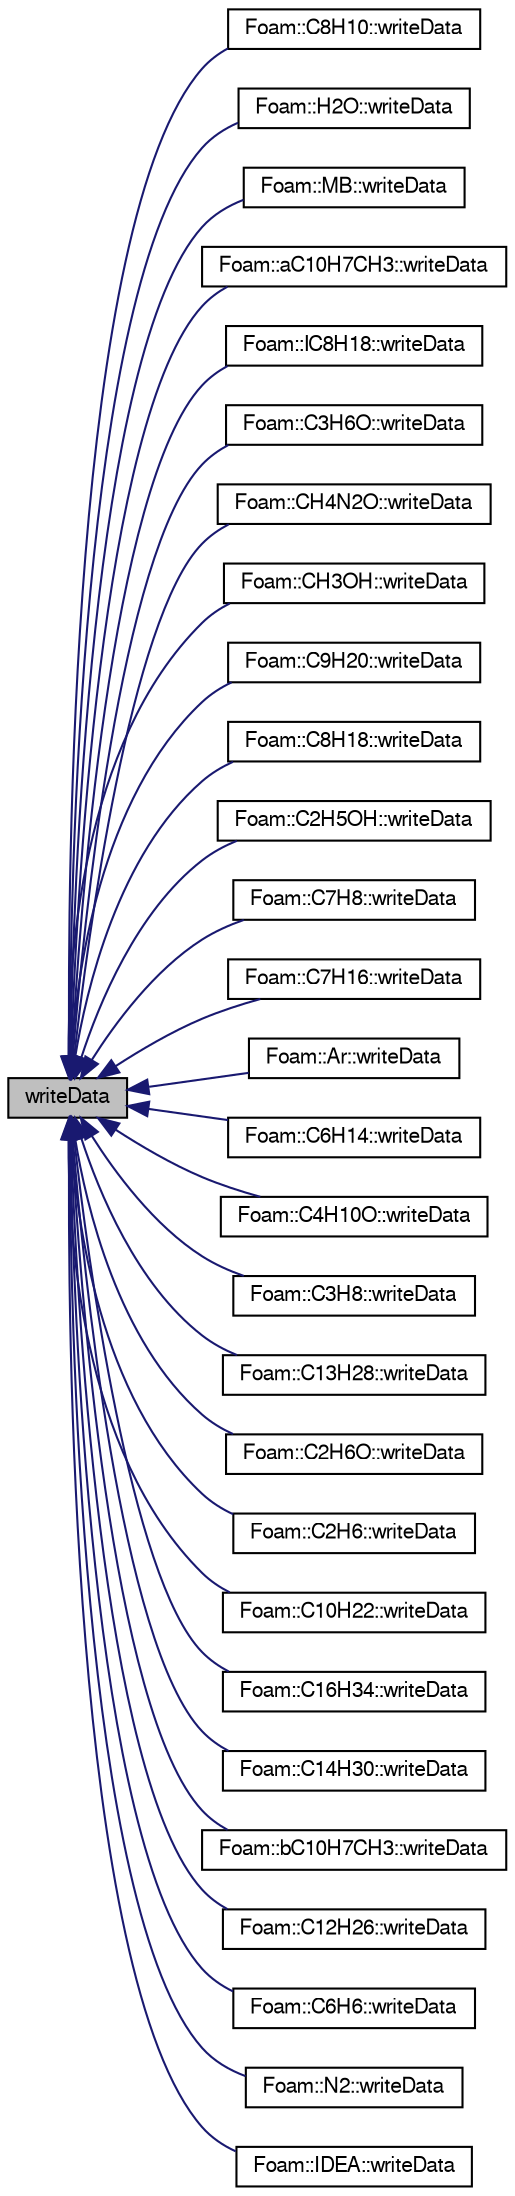digraph "writeData"
{
  bgcolor="transparent";
  edge [fontname="FreeSans",fontsize="10",labelfontname="FreeSans",labelfontsize="10"];
  node [fontname="FreeSans",fontsize="10",shape=record];
  rankdir="LR";
  Node69 [label="writeData",height=0.2,width=0.4,color="black", fillcolor="grey75", style="filled", fontcolor="black"];
  Node69 -> Node70 [dir="back",color="midnightblue",fontsize="10",style="solid",fontname="FreeSans"];
  Node70 [label="Foam::C8H10::writeData",height=0.2,width=0.4,color="black",URL="$a29918.html#a4a9a5e81ef203c89a365d47f0acc39b9",tooltip="Write the function coefficients. "];
  Node69 -> Node71 [dir="back",color="midnightblue",fontsize="10",style="solid",fontname="FreeSans"];
  Node71 [label="Foam::H2O::writeData",height=0.2,width=0.4,color="black",URL="$a29938.html#a4a9a5e81ef203c89a365d47f0acc39b9",tooltip="Write the function coefficients. "];
  Node69 -> Node72 [dir="back",color="midnightblue",fontsize="10",style="solid",fontname="FreeSans"];
  Node72 [label="Foam::MB::writeData",height=0.2,width=0.4,color="black",URL="$a29958.html#a4a9a5e81ef203c89a365d47f0acc39b9",tooltip="Write the function coefficients. "];
  Node69 -> Node73 [dir="back",color="midnightblue",fontsize="10",style="solid",fontname="FreeSans"];
  Node73 [label="Foam::aC10H7CH3::writeData",height=0.2,width=0.4,color="black",URL="$a29846.html#a4a9a5e81ef203c89a365d47f0acc39b9",tooltip="Write the function coefficients. "];
  Node69 -> Node74 [dir="back",color="midnightblue",fontsize="10",style="solid",fontname="FreeSans"];
  Node74 [label="Foam::IC8H18::writeData",height=0.2,width=0.4,color="black",URL="$a29946.html#a4a9a5e81ef203c89a365d47f0acc39b9",tooltip="Write the function coefficients. "];
  Node69 -> Node75 [dir="back",color="midnightblue",fontsize="10",style="solid",fontname="FreeSans"];
  Node75 [label="Foam::C3H6O::writeData",height=0.2,width=0.4,color="black",URL="$a29890.html#a4a9a5e81ef203c89a365d47f0acc39b9",tooltip="Write the function coefficients. "];
  Node69 -> Node76 [dir="back",color="midnightblue",fontsize="10",style="solid",fontname="FreeSans"];
  Node76 [label="Foam::CH4N2O::writeData",height=0.2,width=0.4,color="black",URL="$a29934.html#a4a9a5e81ef203c89a365d47f0acc39b9",tooltip="Write the function coefficients. "];
  Node69 -> Node77 [dir="back",color="midnightblue",fontsize="10",style="solid",fontname="FreeSans"];
  Node77 [label="Foam::CH3OH::writeData",height=0.2,width=0.4,color="black",URL="$a29930.html#a4a9a5e81ef203c89a365d47f0acc39b9",tooltip="Write the function coefficients. "];
  Node69 -> Node78 [dir="back",color="midnightblue",fontsize="10",style="solid",fontname="FreeSans"];
  Node78 [label="Foam::C9H20::writeData",height=0.2,width=0.4,color="black",URL="$a29926.html#a4a9a5e81ef203c89a365d47f0acc39b9",tooltip="Write the function coefficients. "];
  Node69 -> Node79 [dir="back",color="midnightblue",fontsize="10",style="solid",fontname="FreeSans"];
  Node79 [label="Foam::C8H18::writeData",height=0.2,width=0.4,color="black",URL="$a29922.html#a4a9a5e81ef203c89a365d47f0acc39b9",tooltip="Write the function coefficients. "];
  Node69 -> Node80 [dir="back",color="midnightblue",fontsize="10",style="solid",fontname="FreeSans"];
  Node80 [label="Foam::C2H5OH::writeData",height=0.2,width=0.4,color="black",URL="$a29878.html#a4a9a5e81ef203c89a365d47f0acc39b9",tooltip="Write the function coefficients. "];
  Node69 -> Node81 [dir="back",color="midnightblue",fontsize="10",style="solid",fontname="FreeSans"];
  Node81 [label="Foam::C7H8::writeData",height=0.2,width=0.4,color="black",URL="$a29914.html#a4a9a5e81ef203c89a365d47f0acc39b9",tooltip="Write the function coefficients. "];
  Node69 -> Node82 [dir="back",color="midnightblue",fontsize="10",style="solid",fontname="FreeSans"];
  Node82 [label="Foam::C7H16::writeData",height=0.2,width=0.4,color="black",URL="$a29910.html#a4a9a5e81ef203c89a365d47f0acc39b9",tooltip="Write the function coefficients. "];
  Node69 -> Node83 [dir="back",color="midnightblue",fontsize="10",style="solid",fontname="FreeSans"];
  Node83 [label="Foam::Ar::writeData",height=0.2,width=0.4,color="black",URL="$a29850.html#a4a9a5e81ef203c89a365d47f0acc39b9",tooltip="Write the function coefficients. "];
  Node69 -> Node84 [dir="back",color="midnightblue",fontsize="10",style="solid",fontname="FreeSans"];
  Node84 [label="Foam::C6H14::writeData",height=0.2,width=0.4,color="black",URL="$a29902.html#a4a9a5e81ef203c89a365d47f0acc39b9",tooltip="Write the function coefficients. "];
  Node69 -> Node85 [dir="back",color="midnightblue",fontsize="10",style="solid",fontname="FreeSans"];
  Node85 [label="Foam::C4H10O::writeData",height=0.2,width=0.4,color="black",URL="$a29898.html#a4a9a5e81ef203c89a365d47f0acc39b9",tooltip="Write the function coefficients. "];
  Node69 -> Node86 [dir="back",color="midnightblue",fontsize="10",style="solid",fontname="FreeSans"];
  Node86 [label="Foam::C3H8::writeData",height=0.2,width=0.4,color="black",URL="$a29894.html#a4a9a5e81ef203c89a365d47f0acc39b9",tooltip="Write the function coefficients. "];
  Node69 -> Node87 [dir="back",color="midnightblue",fontsize="10",style="solid",fontname="FreeSans"];
  Node87 [label="Foam::C13H28::writeData",height=0.2,width=0.4,color="black",URL="$a29866.html#a4a9a5e81ef203c89a365d47f0acc39b9",tooltip="Write the function coefficients. "];
  Node69 -> Node88 [dir="back",color="midnightblue",fontsize="10",style="solid",fontname="FreeSans"];
  Node88 [label="Foam::C2H6O::writeData",height=0.2,width=0.4,color="black",URL="$a29886.html#a4a9a5e81ef203c89a365d47f0acc39b9",tooltip="Write the function coefficients. "];
  Node69 -> Node89 [dir="back",color="midnightblue",fontsize="10",style="solid",fontname="FreeSans"];
  Node89 [label="Foam::C2H6::writeData",height=0.2,width=0.4,color="black",URL="$a29882.html#a4a9a5e81ef203c89a365d47f0acc39b9",tooltip="Write the function coefficients. "];
  Node69 -> Node90 [dir="back",color="midnightblue",fontsize="10",style="solid",fontname="FreeSans"];
  Node90 [label="Foam::C10H22::writeData",height=0.2,width=0.4,color="black",URL="$a29858.html#a4a9a5e81ef203c89a365d47f0acc39b9",tooltip="Write the function coefficients. "];
  Node69 -> Node91 [dir="back",color="midnightblue",fontsize="10",style="solid",fontname="FreeSans"];
  Node91 [label="Foam::C16H34::writeData",height=0.2,width=0.4,color="black",URL="$a29874.html#a4a9a5e81ef203c89a365d47f0acc39b9",tooltip="Write the function coefficients. "];
  Node69 -> Node92 [dir="back",color="midnightblue",fontsize="10",style="solid",fontname="FreeSans"];
  Node92 [label="Foam::C14H30::writeData",height=0.2,width=0.4,color="black",URL="$a29870.html#a4a9a5e81ef203c89a365d47f0acc39b9",tooltip="Write the function coefficients. "];
  Node69 -> Node93 [dir="back",color="midnightblue",fontsize="10",style="solid",fontname="FreeSans"];
  Node93 [label="Foam::bC10H7CH3::writeData",height=0.2,width=0.4,color="black",URL="$a29854.html#a4a9a5e81ef203c89a365d47f0acc39b9",tooltip="Write the function coefficients. "];
  Node69 -> Node94 [dir="back",color="midnightblue",fontsize="10",style="solid",fontname="FreeSans"];
  Node94 [label="Foam::C12H26::writeData",height=0.2,width=0.4,color="black",URL="$a29862.html#a4a9a5e81ef203c89a365d47f0acc39b9",tooltip="Write the function coefficients. "];
  Node69 -> Node95 [dir="back",color="midnightblue",fontsize="10",style="solid",fontname="FreeSans"];
  Node95 [label="Foam::C6H6::writeData",height=0.2,width=0.4,color="black",URL="$a29906.html#a4a9a5e81ef203c89a365d47f0acc39b9",tooltip="Write the function coefficients. "];
  Node69 -> Node96 [dir="back",color="midnightblue",fontsize="10",style="solid",fontname="FreeSans"];
  Node96 [label="Foam::N2::writeData",height=0.2,width=0.4,color="black",URL="$a29962.html#a4a9a5e81ef203c89a365d47f0acc39b9",tooltip="Write the function coefficients. "];
  Node69 -> Node97 [dir="back",color="midnightblue",fontsize="10",style="solid",fontname="FreeSans"];
  Node97 [label="Foam::IDEA::writeData",height=0.2,width=0.4,color="black",URL="$a29950.html#a4a9a5e81ef203c89a365d47f0acc39b9",tooltip="Write the function coefficients. "];
}
